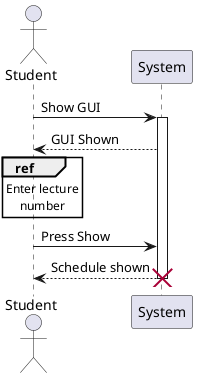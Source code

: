 @startuml ShowSchedule

actor Student

Student -> System : Show GUI
activate System
System --> Student : GUI Shown

ref over Student : Enter lecture\nnumber

Student -> System : Press Show 
System --> Student : Schedule shown
destroy System

@enduml